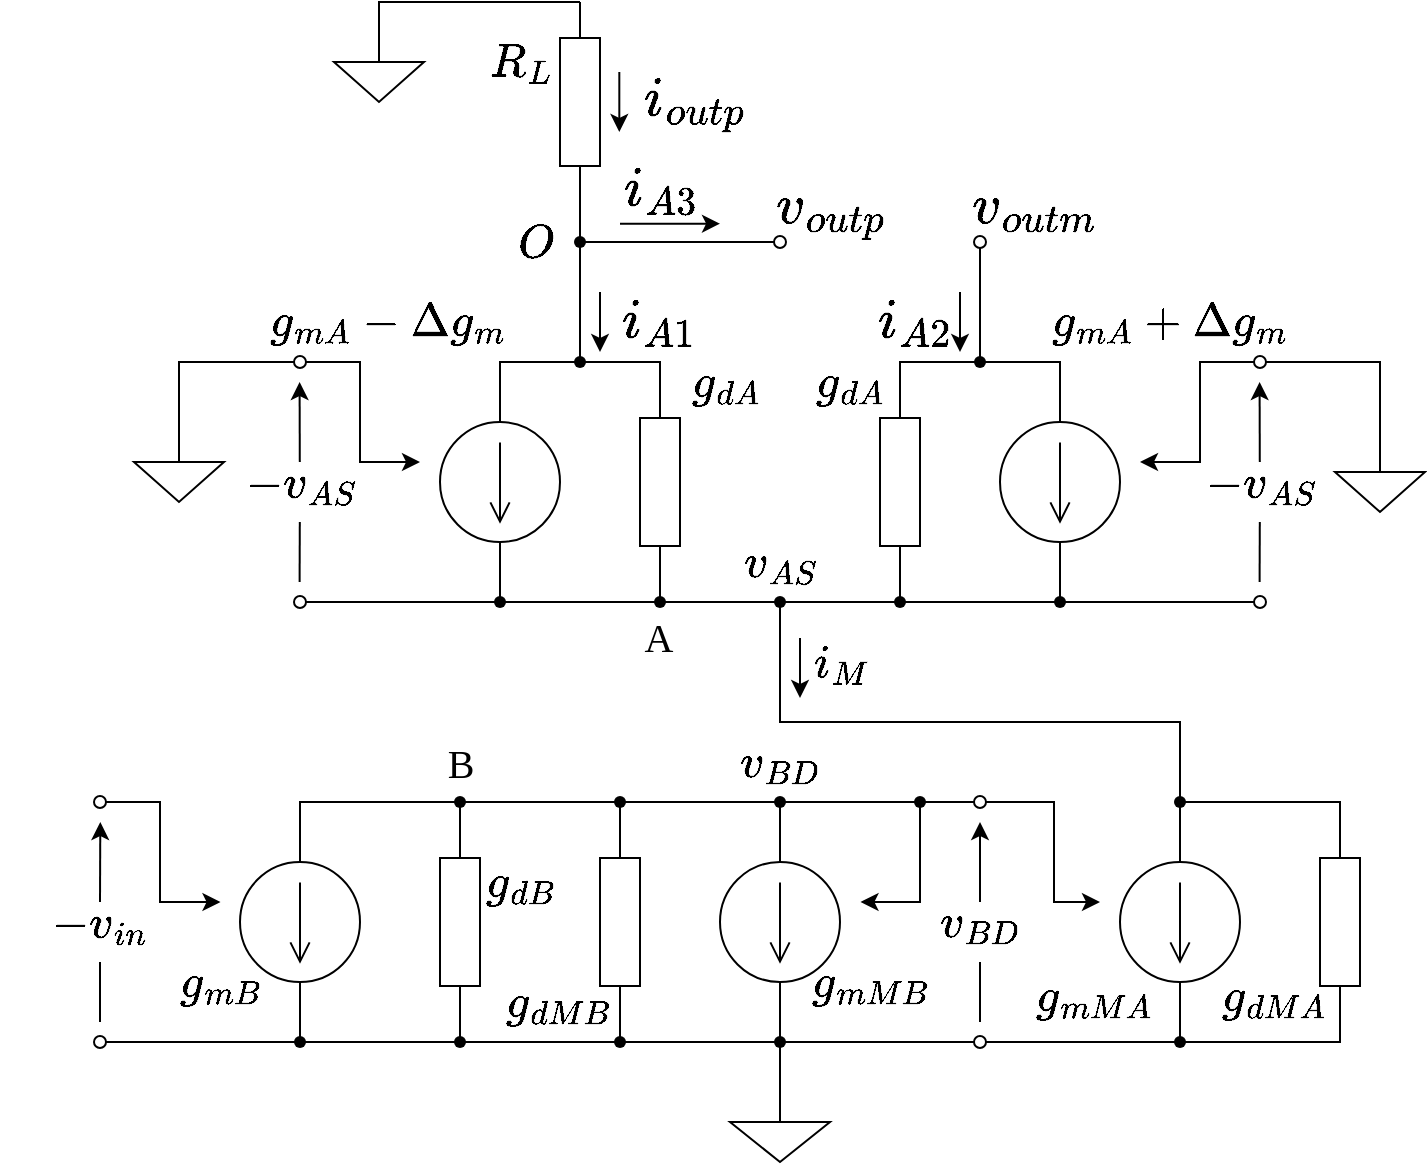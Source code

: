 <mxfile version="20.7.4" type="device"><diagram name="ページ1" id="mVm98HoABzWzxBuXfpn-"><mxGraphModel dx="1434" dy="836" grid="1" gridSize="10" guides="1" tooltips="1" connect="1" arrows="1" fold="1" page="1" pageScale="1" pageWidth="827" pageHeight="1169" math="1" shadow="0"><root><mxCell id="0"/><mxCell id="1" parent="0"/><mxCell id="kaROFXRczzpKNxS-4uvl-8" value="&lt;font style=&quot;font-size: 24px;&quot;&gt;`i_{A3}`&lt;/font&gt;" style="text;html=1;align=center;verticalAlign=middle;resizable=0;points=[];autosize=1;strokeColor=none;fillColor=none;fontSize=11;fontFamily=Helvetica;fontColor=default;" parent="1" vertex="1"><mxGeometry x="330" y="134" width="100" height="40" as="geometry"/></mxCell><mxCell id="kaROFXRczzpKNxS-4uvl-10" value="&lt;font style=&quot;font-size: 24px;&quot;&gt;`i_{A1}`&lt;/font&gt;" style="text;html=1;align=center;verticalAlign=middle;resizable=0;points=[];autosize=1;strokeColor=none;fillColor=none;fontSize=11;fontFamily=Helvetica;fontColor=default;" parent="1" vertex="1"><mxGeometry x="329.25" y="200" width="100" height="40" as="geometry"/></mxCell><mxCell id="XizeHZIjxKbHrV3lIYe8-319" value="&lt;font style=&quot;font-size: 20px;&quot;&gt;`g_{mA}-\Delta g_{m}`&lt;/font&gt;" style="text;html=1;align=center;verticalAlign=middle;resizable=0;points=[];autosize=1;strokeColor=none;fillColor=none;fontSize=11;fontFamily=Helvetica;fontColor=default;" parent="1" vertex="1"><mxGeometry x="134" y="200" width="220" height="40" as="geometry"/></mxCell><mxCell id="XizeHZIjxKbHrV3lIYe8-320" value="&lt;font style=&quot;font-size: 20px;&quot;&gt;`g_{mA}+\Delta g_{m}`&lt;/font&gt;" style="text;html=1;align=center;verticalAlign=middle;resizable=0;points=[];autosize=1;strokeColor=none;fillColor=none;fontSize=11;fontFamily=Helvetica;fontColor=default;" parent="1" vertex="1"><mxGeometry x="525" y="200" width="220" height="40" as="geometry"/></mxCell><mxCell id="XizeHZIjxKbHrV3lIYe8-318" value="&lt;font style=&quot;font-size: 20px;&quot;&gt;`g_{mMA}`&lt;/font&gt;" style="text;html=1;align=center;verticalAlign=middle;resizable=0;points=[];autosize=1;strokeColor=none;fillColor=none;fontSize=11;fontFamily=Helvetica;fontColor=default;" parent="1" vertex="1"><mxGeometry x="537" y="537" width="120" height="40" as="geometry"/></mxCell><mxCell id="XizeHZIjxKbHrV3lIYe8-327" value="&lt;font style=&quot;font-size: 20px;&quot;&gt;`g_{dMA}`&lt;/font&gt;" style="text;html=1;align=center;verticalAlign=middle;resizable=0;points=[];autosize=1;strokeColor=none;fillColor=none;fontSize=11;fontFamily=Helvetica;fontColor=default;" parent="1" vertex="1"><mxGeometry x="632" y="537" width="110" height="40" as="geometry"/></mxCell><mxCell id="quzvtJiM_-0cRoO7UyFq-2" value="&lt;font style=&quot;font-size: 24px;&quot;&gt;`i_{outp}`&lt;/font&gt;" style="text;html=1;align=center;verticalAlign=middle;resizable=0;points=[];autosize=1;strokeColor=none;fillColor=none;fontSize=11;fontFamily=Helvetica;fontColor=default;" parent="1" vertex="1"><mxGeometry x="337" y="90" width="120" height="40" as="geometry"/></mxCell><mxCell id="kaROFXRczzpKNxS-4uvl-13" value="&lt;font style=&quot;font-size: 24px;&quot;&gt;`i_{A2}`&lt;/font&gt;" style="text;html=1;align=center;verticalAlign=middle;resizable=0;points=[];autosize=1;strokeColor=none;fillColor=none;fontSize=11;fontFamily=Helvetica;fontColor=default;" parent="1" vertex="1"><mxGeometry x="457" y="200" width="100" height="40" as="geometry"/></mxCell><mxCell id="N_ty_4otrIX9RwbGIMeR-32" style="edgeStyle=orthogonalEdgeStyle;shape=connector;rounded=0;orthogonalLoop=1;jettySize=auto;html=1;exitX=1;exitY=0.5;exitDx=0;exitDy=0;exitPerimeter=0;entryX=0.447;entryY=0.022;entryDx=0;entryDy=0;entryPerimeter=0;labelBackgroundColor=default;strokeColor=default;fontFamily=Helvetica;fontSize=11;fontColor=default;endArrow=none;endFill=0;" parent="1" source="XizeHZIjxKbHrV3lIYe8-179" target="N_ty_4otrIX9RwbGIMeR-31" edge="1"><mxGeometry relative="1" as="geometry"/></mxCell><mxCell id="N_ty_4otrIX9RwbGIMeR-36" style="edgeStyle=orthogonalEdgeStyle;shape=connector;rounded=0;orthogonalLoop=1;jettySize=auto;html=1;exitX=0;exitY=0.5;exitDx=0;exitDy=0;exitPerimeter=0;entryX=0.475;entryY=1.022;entryDx=0;entryDy=0;entryPerimeter=0;labelBackgroundColor=default;strokeColor=default;fontFamily=Helvetica;fontSize=11;fontColor=default;endArrow=none;endFill=0;" parent="1" source="XizeHZIjxKbHrV3lIYe8-179" target="N_ty_4otrIX9RwbGIMeR-30" edge="1"><mxGeometry relative="1" as="geometry"/></mxCell><mxCell id="XizeHZIjxKbHrV3lIYe8-179" value="" style="pointerEvents=1;verticalLabelPosition=bottom;shadow=0;dashed=0;align=center;html=1;verticalAlign=top;shape=mxgraph.electrical.signal_sources.source;aspect=fixed;points=[[0.5,0,0],[1,0.5,0],[0.5,1,0],[0,0.5,0]];elSignalType=dc1;fontFamily=Helvetica;fontSize=11;fontColor=default;direction=south;flipH=1;" parent="1" vertex="1"><mxGeometry x="610" y="490" width="60" height="60" as="geometry"/></mxCell><mxCell id="N_ty_4otrIX9RwbGIMeR-33" style="edgeStyle=orthogonalEdgeStyle;shape=connector;rounded=0;orthogonalLoop=1;jettySize=auto;html=1;exitX=1;exitY=0.5;exitDx=0;exitDy=0;exitPerimeter=0;entryX=1.086;entryY=0.467;entryDx=0;entryDy=0;entryPerimeter=0;labelBackgroundColor=default;strokeColor=default;fontFamily=Helvetica;fontSize=11;fontColor=default;endArrow=none;endFill=0;" parent="1" source="XizeHZIjxKbHrV3lIYe8-184" target="N_ty_4otrIX9RwbGIMeR-31" edge="1"><mxGeometry relative="1" as="geometry"><Array as="points"><mxPoint x="720" y="580"/></Array></mxGeometry></mxCell><mxCell id="N_ty_4otrIX9RwbGIMeR-35" style="edgeStyle=orthogonalEdgeStyle;shape=connector;rounded=0;orthogonalLoop=1;jettySize=auto;html=1;exitX=0;exitY=0.5;exitDx=0;exitDy=0;exitPerimeter=0;entryX=1.017;entryY=0.647;entryDx=0;entryDy=0;entryPerimeter=0;labelBackgroundColor=default;strokeColor=default;fontFamily=Helvetica;fontSize=11;fontColor=default;endArrow=none;endFill=0;" parent="1" source="XizeHZIjxKbHrV3lIYe8-184" target="N_ty_4otrIX9RwbGIMeR-30" edge="1"><mxGeometry relative="1" as="geometry"><Array as="points"><mxPoint x="720" y="460"/></Array></mxGeometry></mxCell><mxCell id="XizeHZIjxKbHrV3lIYe8-184" value="" style="pointerEvents=1;verticalLabelPosition=bottom;shadow=0;dashed=0;align=center;html=1;verticalAlign=top;shape=mxgraph.electrical.resistors.resistor_1;fontFamily=Helvetica;fontSize=11;fontColor=default;direction=south;flipH=1;" parent="1" vertex="1"><mxGeometry x="710" y="470" width="20" height="100" as="geometry"/></mxCell><mxCell id="XizeHZIjxKbHrV3lIYe8-240" style="edgeStyle=orthogonalEdgeStyle;shape=connector;rounded=0;orthogonalLoop=1;jettySize=auto;html=1;exitX=0;exitY=0.5;exitDx=0;exitDy=0;exitPerimeter=0;labelBackgroundColor=default;strokeColor=default;fontFamily=Helvetica;fontSize=11;fontColor=default;endArrow=none;endFill=0;" parent="1" source="XizeHZIjxKbHrV3lIYe8-160" target="XizeHZIjxKbHrV3lIYe8-238" edge="1"><mxGeometry relative="1" as="geometry"/></mxCell><mxCell id="XizeHZIjxKbHrV3lIYe8-160" value="" style="pointerEvents=1;verticalLabelPosition=bottom;shadow=0;dashed=0;align=center;html=1;verticalAlign=top;shape=mxgraph.electrical.signal_sources.source;aspect=fixed;points=[[0.5,0,0],[1,0.5,0],[0.5,1,0],[0,0.5,0]];elSignalType=dc1;fontFamily=Helvetica;fontSize=11;fontColor=default;direction=south;" parent="1" vertex="1"><mxGeometry x="410" y="490" width="60" height="60" as="geometry"/></mxCell><mxCell id="XizeHZIjxKbHrV3lIYe8-161" style="edgeStyle=orthogonalEdgeStyle;shape=connector;rounded=0;orthogonalLoop=1;jettySize=auto;html=1;exitX=0;exitY=0.5;exitDx=0;exitDy=0;labelBackgroundColor=default;strokeColor=default;fontFamily=Helvetica;fontSize=11;fontColor=default;endArrow=classic;endFill=1;" parent="1" source="XizeHZIjxKbHrV3lIYe8-298" edge="1"><mxGeometry relative="1" as="geometry"><mxPoint x="480.25" y="510" as="targetPoint"/><Array as="points"><mxPoint x="510" y="460"/><mxPoint x="510" y="510"/></Array><mxPoint x="537.25" y="460" as="sourcePoint"/></mxGeometry></mxCell><mxCell id="XizeHZIjxKbHrV3lIYe8-165" value="" style="pointerEvents=1;verticalLabelPosition=bottom;shadow=0;dashed=0;align=center;html=1;verticalAlign=top;shape=mxgraph.electrical.resistors.resistor_1;fontFamily=Helvetica;fontSize=11;fontColor=default;direction=south;" parent="1" vertex="1"><mxGeometry x="350" y="470" width="20" height="100" as="geometry"/></mxCell><mxCell id="XizeHZIjxKbHrV3lIYe8-300" style="edgeStyle=orthogonalEdgeStyle;shape=connector;rounded=0;orthogonalLoop=1;jettySize=auto;html=1;entryX=0;entryY=0.5;entryDx=0;entryDy=0;labelBackgroundColor=default;strokeColor=default;fontFamily=Helvetica;fontSize=11;fontColor=default;endArrow=none;endFill=0;" parent="1" source="XizeHZIjxKbHrV3lIYe8-166" target="XizeHZIjxKbHrV3lIYe8-299" edge="1"><mxGeometry relative="1" as="geometry"/></mxCell><mxCell id="XizeHZIjxKbHrV3lIYe8-166" value="" style="shape=waypoint;sketch=0;fillStyle=solid;size=6;pointerEvents=1;points=[];fillColor=none;resizable=0;rotatable=0;perimeter=centerPerimeter;snapToPoint=1;fontFamily=Helvetica;fontSize=11;fontColor=default;" parent="1" vertex="1"><mxGeometry x="430" y="570" width="20" height="20" as="geometry"/></mxCell><mxCell id="XizeHZIjxKbHrV3lIYe8-167" style="edgeStyle=orthogonalEdgeStyle;shape=connector;rounded=0;orthogonalLoop=1;jettySize=auto;html=1;exitX=1;exitY=0.5;exitDx=0;exitDy=0;exitPerimeter=0;labelBackgroundColor=default;strokeColor=default;fontFamily=Helvetica;fontSize=11;fontColor=default;endArrow=none;endFill=0;" parent="1" source="XizeHZIjxKbHrV3lIYe8-160" target="XizeHZIjxKbHrV3lIYe8-166" edge="1"><mxGeometry relative="1" as="geometry"/></mxCell><mxCell id="XizeHZIjxKbHrV3lIYe8-169" value="" style="shape=waypoint;sketch=0;fillStyle=solid;size=6;pointerEvents=1;points=[];fillColor=none;resizable=0;rotatable=0;perimeter=centerPerimeter;snapToPoint=1;fontFamily=Helvetica;fontSize=11;fontColor=default;" parent="1" vertex="1"><mxGeometry x="350" y="570" width="20" height="20" as="geometry"/></mxCell><mxCell id="XizeHZIjxKbHrV3lIYe8-171" style="edgeStyle=orthogonalEdgeStyle;shape=connector;rounded=0;orthogonalLoop=1;jettySize=auto;html=1;exitX=1;exitY=0.5;exitDx=0;exitDy=0;exitPerimeter=0;labelBackgroundColor=default;strokeColor=default;fontFamily=Helvetica;fontSize=11;fontColor=default;endArrow=none;endFill=0;" parent="1" source="XizeHZIjxKbHrV3lIYe8-165" target="XizeHZIjxKbHrV3lIYe8-169" edge="1"><mxGeometry relative="1" as="geometry"/></mxCell><mxCell id="XizeHZIjxKbHrV3lIYe8-172" style="edgeStyle=orthogonalEdgeStyle;shape=connector;rounded=0;orthogonalLoop=1;jettySize=auto;html=1;entryX=0.034;entryY=0.433;entryDx=0;entryDy=0;entryPerimeter=0;labelBackgroundColor=default;strokeColor=default;fontFamily=Helvetica;fontSize=11;fontColor=default;endArrow=none;endFill=0;" parent="1" source="XizeHZIjxKbHrV3lIYe8-166" target="XizeHZIjxKbHrV3lIYe8-169" edge="1"><mxGeometry relative="1" as="geometry"/></mxCell><mxCell id="XizeHZIjxKbHrV3lIYe8-241" style="edgeStyle=orthogonalEdgeStyle;shape=connector;rounded=0;orthogonalLoop=1;jettySize=auto;html=1;entryX=0;entryY=0.55;entryDx=0;entryDy=0;entryPerimeter=0;labelBackgroundColor=default;strokeColor=default;fontFamily=Helvetica;fontSize=11;fontColor=default;endArrow=none;endFill=0;" parent="1" source="XizeHZIjxKbHrV3lIYe8-173" target="XizeHZIjxKbHrV3lIYe8-238" edge="1"><mxGeometry relative="1" as="geometry"/></mxCell><mxCell id="XizeHZIjxKbHrV3lIYe8-173" value="" style="shape=waypoint;sketch=0;fillStyle=solid;size=6;pointerEvents=1;points=[];fillColor=none;resizable=0;rotatable=0;perimeter=centerPerimeter;snapToPoint=1;fontFamily=Helvetica;fontSize=11;fontColor=default;" parent="1" vertex="1"><mxGeometry x="350" y="450" width="20" height="20" as="geometry"/></mxCell><mxCell id="XizeHZIjxKbHrV3lIYe8-175" style="edgeStyle=orthogonalEdgeStyle;shape=connector;rounded=0;orthogonalLoop=1;jettySize=auto;html=1;exitX=0;exitY=0.5;exitDx=0;exitDy=0;exitPerimeter=0;entryX=0.518;entryY=0.615;entryDx=0;entryDy=0;entryPerimeter=0;labelBackgroundColor=default;strokeColor=default;fontFamily=Helvetica;fontSize=11;fontColor=default;endArrow=none;endFill=0;" parent="1" source="XizeHZIjxKbHrV3lIYe8-165" target="XizeHZIjxKbHrV3lIYe8-173" edge="1"><mxGeometry relative="1" as="geometry"/></mxCell><mxCell id="XizeHZIjxKbHrV3lIYe8-141" value="" style="pointerEvents=1;verticalLabelPosition=bottom;shadow=0;dashed=0;align=center;html=1;verticalAlign=top;shape=mxgraph.electrical.signal_sources.source;aspect=fixed;points=[[0.5,0,0],[1,0.5,0],[0.5,1,0],[0,0.5,0]];elSignalType=dc1;fontFamily=Helvetica;fontSize=11;fontColor=default;direction=south;" parent="1" vertex="1"><mxGeometry x="170" y="490" width="60" height="60" as="geometry"/></mxCell><mxCell id="XizeHZIjxKbHrV3lIYe8-142" style="edgeStyle=orthogonalEdgeStyle;shape=connector;rounded=0;orthogonalLoop=1;jettySize=auto;html=1;exitX=1;exitY=0.5;exitDx=0;exitDy=0;labelBackgroundColor=default;strokeColor=default;fontFamily=Helvetica;fontSize=11;fontColor=default;endArrow=classic;endFill=1;" parent="1" source="XizeHZIjxKbHrV3lIYe8-143" edge="1"><mxGeometry relative="1" as="geometry"><mxPoint x="160.25" y="510" as="targetPoint"/><Array as="points"><mxPoint x="130" y="460"/><mxPoint x="130" y="510"/></Array></mxGeometry></mxCell><mxCell id="XizeHZIjxKbHrV3lIYe8-143" value="" style="verticalLabelPosition=bottom;shadow=0;dashed=0;align=center;html=1;verticalAlign=top;strokeWidth=1;shape=ellipse;perimeter=ellipsePerimeter;fontFamily=Helvetica;fontSize=11;fontColor=default;aspect=fixed;" parent="1" vertex="1"><mxGeometry x="97" y="457" width="6" height="6" as="geometry"/></mxCell><mxCell id="XizeHZIjxKbHrV3lIYe8-144" value="" style="verticalLabelPosition=bottom;shadow=0;dashed=0;align=center;html=1;verticalAlign=top;strokeWidth=1;shape=ellipse;perimeter=ellipsePerimeter;fontFamily=Helvetica;fontSize=11;fontColor=default;aspect=fixed;" parent="1" vertex="1"><mxGeometry x="97" y="577" width="6" height="6" as="geometry"/></mxCell><mxCell id="XizeHZIjxKbHrV3lIYe8-146" value="" style="pointerEvents=1;verticalLabelPosition=bottom;shadow=0;dashed=0;align=center;html=1;verticalAlign=top;shape=mxgraph.electrical.resistors.resistor_1;fontFamily=Helvetica;fontSize=11;fontColor=default;direction=south;" parent="1" vertex="1"><mxGeometry x="270" y="470" width="20" height="100" as="geometry"/></mxCell><mxCell id="XizeHZIjxKbHrV3lIYe8-147" value="" style="shape=waypoint;sketch=0;fillStyle=solid;size=6;pointerEvents=1;points=[];fillColor=none;resizable=0;rotatable=0;perimeter=centerPerimeter;snapToPoint=1;fontFamily=Helvetica;fontSize=11;fontColor=default;" parent="1" vertex="1"><mxGeometry x="190" y="570" width="20" height="20" as="geometry"/></mxCell><mxCell id="XizeHZIjxKbHrV3lIYe8-148" style="edgeStyle=orthogonalEdgeStyle;shape=connector;rounded=0;orthogonalLoop=1;jettySize=auto;html=1;exitX=1;exitY=0.5;exitDx=0;exitDy=0;exitPerimeter=0;labelBackgroundColor=default;strokeColor=default;fontFamily=Helvetica;fontSize=11;fontColor=default;endArrow=none;endFill=0;" parent="1" source="XizeHZIjxKbHrV3lIYe8-141" target="XizeHZIjxKbHrV3lIYe8-147" edge="1"><mxGeometry relative="1" as="geometry"/></mxCell><mxCell id="XizeHZIjxKbHrV3lIYe8-149" style="edgeStyle=orthogonalEdgeStyle;shape=connector;rounded=0;orthogonalLoop=1;jettySize=auto;html=1;exitX=1;exitY=0.5;exitDx=0;exitDy=0;entryX=0;entryY=0.5;entryDx=0;entryDy=0;entryPerimeter=0;labelBackgroundColor=default;strokeColor=default;fontFamily=Helvetica;fontSize=11;fontColor=default;endArrow=none;endFill=0;" parent="1" source="XizeHZIjxKbHrV3lIYe8-144" target="XizeHZIjxKbHrV3lIYe8-147" edge="1"><mxGeometry relative="1" as="geometry"/></mxCell><mxCell id="XizeHZIjxKbHrV3lIYe8-245" style="edgeStyle=orthogonalEdgeStyle;shape=connector;rounded=0;orthogonalLoop=1;jettySize=auto;html=1;labelBackgroundColor=default;strokeColor=default;fontFamily=Helvetica;fontSize=11;fontColor=default;endArrow=none;endFill=0;" parent="1" source="XizeHZIjxKbHrV3lIYe8-150" target="XizeHZIjxKbHrV3lIYe8-169" edge="1"><mxGeometry relative="1" as="geometry"/></mxCell><mxCell id="XizeHZIjxKbHrV3lIYe8-150" value="" style="shape=waypoint;sketch=0;fillStyle=solid;size=6;pointerEvents=1;points=[];fillColor=none;resizable=0;rotatable=0;perimeter=centerPerimeter;snapToPoint=1;fontFamily=Helvetica;fontSize=11;fontColor=default;" parent="1" vertex="1"><mxGeometry x="270" y="570" width="20" height="20" as="geometry"/></mxCell><mxCell id="XizeHZIjxKbHrV3lIYe8-152" style="edgeStyle=orthogonalEdgeStyle;shape=connector;rounded=0;orthogonalLoop=1;jettySize=auto;html=1;exitX=1;exitY=0.5;exitDx=0;exitDy=0;exitPerimeter=0;labelBackgroundColor=default;strokeColor=default;fontFamily=Helvetica;fontSize=11;fontColor=default;endArrow=none;endFill=0;" parent="1" source="XizeHZIjxKbHrV3lIYe8-146" target="XizeHZIjxKbHrV3lIYe8-150" edge="1"><mxGeometry relative="1" as="geometry"/></mxCell><mxCell id="XizeHZIjxKbHrV3lIYe8-153" style="edgeStyle=orthogonalEdgeStyle;shape=connector;rounded=0;orthogonalLoop=1;jettySize=auto;html=1;entryX=0.034;entryY=0.433;entryDx=0;entryDy=0;entryPerimeter=0;labelBackgroundColor=default;strokeColor=default;fontFamily=Helvetica;fontSize=11;fontColor=default;endArrow=none;endFill=0;" parent="1" source="XizeHZIjxKbHrV3lIYe8-147" target="XizeHZIjxKbHrV3lIYe8-150" edge="1"><mxGeometry relative="1" as="geometry"/></mxCell><mxCell id="XizeHZIjxKbHrV3lIYe8-244" style="edgeStyle=orthogonalEdgeStyle;shape=connector;rounded=0;orthogonalLoop=1;jettySize=auto;html=1;labelBackgroundColor=default;strokeColor=default;fontFamily=Helvetica;fontSize=11;fontColor=default;endArrow=none;endFill=0;" parent="1" source="XizeHZIjxKbHrV3lIYe8-154" target="XizeHZIjxKbHrV3lIYe8-173" edge="1"><mxGeometry relative="1" as="geometry"/></mxCell><mxCell id="XizeHZIjxKbHrV3lIYe8-154" value="" style="shape=waypoint;sketch=0;fillStyle=solid;size=6;pointerEvents=1;points=[];fillColor=none;resizable=0;rotatable=0;perimeter=centerPerimeter;snapToPoint=1;fontFamily=Helvetica;fontSize=11;fontColor=default;" parent="1" vertex="1"><mxGeometry x="270" y="450" width="20" height="20" as="geometry"/></mxCell><mxCell id="XizeHZIjxKbHrV3lIYe8-155" style="edgeStyle=orthogonalEdgeStyle;shape=connector;rounded=0;orthogonalLoop=1;jettySize=auto;html=1;exitX=0;exitY=0.5;exitDx=0;exitDy=0;exitPerimeter=0;labelBackgroundColor=default;strokeColor=default;fontFamily=Helvetica;fontSize=11;fontColor=default;endArrow=none;endFill=0;" parent="1" source="XizeHZIjxKbHrV3lIYe8-141" target="XizeHZIjxKbHrV3lIYe8-154" edge="1"><mxGeometry relative="1" as="geometry"><Array as="points"><mxPoint x="200" y="460"/></Array></mxGeometry></mxCell><mxCell id="XizeHZIjxKbHrV3lIYe8-156" style="edgeStyle=orthogonalEdgeStyle;shape=connector;rounded=0;orthogonalLoop=1;jettySize=auto;html=1;exitX=0;exitY=0.5;exitDx=0;exitDy=0;exitPerimeter=0;entryX=0.518;entryY=0.615;entryDx=0;entryDy=0;entryPerimeter=0;labelBackgroundColor=default;strokeColor=default;fontFamily=Helvetica;fontSize=11;fontColor=default;endArrow=none;endFill=0;" parent="1" source="XizeHZIjxKbHrV3lIYe8-146" target="XizeHZIjxKbHrV3lIYe8-154" edge="1"><mxGeometry relative="1" as="geometry"/></mxCell><mxCell id="XizeHZIjxKbHrV3lIYe8-242" style="edgeStyle=orthogonalEdgeStyle;shape=connector;rounded=0;orthogonalLoop=1;jettySize=auto;html=1;labelBackgroundColor=default;strokeColor=default;fontFamily=Helvetica;fontSize=11;fontColor=default;endArrow=none;endFill=0;" parent="1" source="XizeHZIjxKbHrV3lIYe8-238" target="XizeHZIjxKbHrV3lIYe8-239" edge="1"><mxGeometry relative="1" as="geometry"/></mxCell><mxCell id="XizeHZIjxKbHrV3lIYe8-238" value="" style="shape=waypoint;sketch=0;fillStyle=solid;size=6;pointerEvents=1;points=[];fillColor=none;resizable=0;rotatable=0;perimeter=centerPerimeter;snapToPoint=1;fontFamily=Helvetica;fontSize=11;fontColor=default;" parent="1" vertex="1"><mxGeometry x="430" y="450" width="20" height="20" as="geometry"/></mxCell><mxCell id="XizeHZIjxKbHrV3lIYe8-239" value="" style="shape=waypoint;sketch=0;fillStyle=solid;size=6;pointerEvents=1;points=[];fillColor=none;resizable=0;rotatable=0;perimeter=centerPerimeter;snapToPoint=1;fontFamily=Helvetica;fontSize=11;fontColor=default;" parent="1" vertex="1"><mxGeometry x="500" y="450" width="20" height="20" as="geometry"/></mxCell><mxCell id="N_ty_4otrIX9RwbGIMeR-25" style="edgeStyle=orthogonalEdgeStyle;shape=connector;rounded=0;orthogonalLoop=1;jettySize=auto;html=1;exitX=0;exitY=0.5;exitDx=0;exitDy=0;exitPerimeter=0;entryX=0.017;entryY=0.65;entryDx=0;entryDy=0;entryPerimeter=0;labelBackgroundColor=default;strokeColor=default;fontFamily=Helvetica;fontSize=11;fontColor=default;endArrow=none;endFill=0;" parent="1" source="XizeHZIjxKbHrV3lIYe8-251" target="XizeHZIjxKbHrV3lIYe8-264" edge="1"><mxGeometry relative="1" as="geometry"><Array as="points"><mxPoint x="300" y="240"/></Array></mxGeometry></mxCell><mxCell id="N_ty_4otrIX9RwbGIMeR-26" style="edgeStyle=orthogonalEdgeStyle;shape=connector;rounded=0;orthogonalLoop=1;jettySize=auto;html=1;exitX=1;exitY=0.5;exitDx=0;exitDy=0;exitPerimeter=0;labelBackgroundColor=default;strokeColor=default;fontFamily=Helvetica;fontSize=11;fontColor=default;endArrow=none;endFill=0;" parent="1" source="XizeHZIjxKbHrV3lIYe8-251" target="XizeHZIjxKbHrV3lIYe8-291" edge="1"><mxGeometry relative="1" as="geometry"/></mxCell><mxCell id="XizeHZIjxKbHrV3lIYe8-251" value="" style="pointerEvents=1;verticalLabelPosition=bottom;shadow=0;dashed=0;align=center;html=1;verticalAlign=top;shape=mxgraph.electrical.signal_sources.source;aspect=fixed;points=[[0.5,0,0],[1,0.5,0],[0.5,1,0],[0,0.5,0]];elSignalType=dc1;fontFamily=Helvetica;fontSize=11;fontColor=default;direction=north;flipV=1;" parent="1" vertex="1"><mxGeometry x="270" y="270" width="60" height="60" as="geometry"/></mxCell><mxCell id="XizeHZIjxKbHrV3lIYe8-252" style="edgeStyle=orthogonalEdgeStyle;shape=connector;rounded=0;orthogonalLoop=1;jettySize=auto;html=1;exitX=1;exitY=0.5;exitDx=0;exitDy=0;labelBackgroundColor=default;strokeColor=default;fontFamily=Helvetica;fontSize=11;fontColor=default;endArrow=classic;endFill=1;" parent="1" source="XizeHZIjxKbHrV3lIYe8-253" edge="1"><mxGeometry relative="1" as="geometry"><mxPoint x="260" y="290" as="targetPoint"/><Array as="points"><mxPoint x="230" y="240"/><mxPoint x="230" y="290"/></Array></mxGeometry></mxCell><mxCell id="XizeHZIjxKbHrV3lIYe8-253" value="" style="verticalLabelPosition=bottom;shadow=0;dashed=0;align=center;html=1;verticalAlign=top;strokeWidth=1;shape=ellipse;perimeter=ellipsePerimeter;fontFamily=Helvetica;fontSize=11;fontColor=default;aspect=fixed;" parent="1" vertex="1"><mxGeometry x="197" y="237" width="6" height="6" as="geometry"/></mxCell><mxCell id="XizeHZIjxKbHrV3lIYe8-256" value="" style="pointerEvents=1;verticalLabelPosition=bottom;shadow=0;dashed=0;align=center;html=1;verticalAlign=top;shape=mxgraph.electrical.resistors.resistor_1;fontFamily=Helvetica;fontSize=11;fontColor=default;direction=south;" parent="1" vertex="1"><mxGeometry x="370" y="250" width="20" height="100" as="geometry"/></mxCell><mxCell id="XizeHZIjxKbHrV3lIYe8-289" style="edgeStyle=orthogonalEdgeStyle;shape=connector;rounded=0;orthogonalLoop=1;jettySize=auto;html=1;entryX=0.078;entryY=0.569;entryDx=0;entryDy=0;entryPerimeter=0;labelBackgroundColor=default;strokeColor=default;fontFamily=Helvetica;fontSize=11;fontColor=default;endArrow=none;endFill=0;" parent="1" source="XizeHZIjxKbHrV3lIYe8-260" target="XizeHZIjxKbHrV3lIYe8-279" edge="1"><mxGeometry relative="1" as="geometry"/></mxCell><mxCell id="XizeHZIjxKbHrV3lIYe8-260" value="" style="shape=waypoint;sketch=0;fillStyle=solid;size=6;pointerEvents=1;points=[];fillColor=none;resizable=0;rotatable=0;perimeter=centerPerimeter;snapToPoint=1;fontFamily=Helvetica;fontSize=11;fontColor=default;" parent="1" vertex="1"><mxGeometry x="370" y="350" width="20" height="20" as="geometry"/></mxCell><mxCell id="XizeHZIjxKbHrV3lIYe8-262" style="edgeStyle=orthogonalEdgeStyle;shape=connector;rounded=0;orthogonalLoop=1;jettySize=auto;html=1;exitX=1;exitY=0.5;exitDx=0;exitDy=0;exitPerimeter=0;labelBackgroundColor=default;strokeColor=default;fontFamily=Helvetica;fontSize=11;fontColor=default;endArrow=none;endFill=0;" parent="1" source="XizeHZIjxKbHrV3lIYe8-256" target="XizeHZIjxKbHrV3lIYe8-260" edge="1"><mxGeometry relative="1" as="geometry"/></mxCell><mxCell id="XizeHZIjxKbHrV3lIYe8-264" value="" style="shape=waypoint;sketch=0;fillStyle=solid;size=6;pointerEvents=1;points=[];fillColor=none;resizable=0;rotatable=0;perimeter=centerPerimeter;snapToPoint=1;fontFamily=Helvetica;fontSize=11;fontColor=default;" parent="1" vertex="1"><mxGeometry x="330" y="230" width="20" height="20" as="geometry"/></mxCell><mxCell id="XizeHZIjxKbHrV3lIYe8-266" style="edgeStyle=orthogonalEdgeStyle;shape=connector;rounded=0;orthogonalLoop=1;jettySize=auto;html=1;exitX=0;exitY=0.5;exitDx=0;exitDy=0;exitPerimeter=0;entryX=0.518;entryY=0.615;entryDx=0;entryDy=0;entryPerimeter=0;labelBackgroundColor=default;strokeColor=default;fontFamily=Helvetica;fontSize=11;fontColor=default;endArrow=none;endFill=0;" parent="1" source="XizeHZIjxKbHrV3lIYe8-256" target="XizeHZIjxKbHrV3lIYe8-264" edge="1"><mxGeometry relative="1" as="geometry"><Array as="points"><mxPoint x="380" y="240"/></Array></mxGeometry></mxCell><mxCell id="N_ty_4otrIX9RwbGIMeR-27" style="edgeStyle=orthogonalEdgeStyle;shape=connector;rounded=0;orthogonalLoop=1;jettySize=auto;html=1;exitX=0;exitY=0.5;exitDx=0;exitDy=0;exitPerimeter=0;entryX=1;entryY=0.567;entryDx=0;entryDy=0;entryPerimeter=0;labelBackgroundColor=default;strokeColor=default;fontFamily=Helvetica;fontSize=11;fontColor=default;endArrow=none;endFill=0;" parent="1" source="XizeHZIjxKbHrV3lIYe8-270" target="XizeHZIjxKbHrV3lIYe8-283" edge="1"><mxGeometry relative="1" as="geometry"><Array as="points"><mxPoint x="580" y="240"/></Array></mxGeometry></mxCell><mxCell id="N_ty_4otrIX9RwbGIMeR-28" style="edgeStyle=orthogonalEdgeStyle;shape=connector;rounded=0;orthogonalLoop=1;jettySize=auto;html=1;exitX=1;exitY=0.5;exitDx=0;exitDy=0;exitPerimeter=0;entryX=0.483;entryY=-0.017;entryDx=0;entryDy=0;entryPerimeter=0;labelBackgroundColor=default;strokeColor=default;fontFamily=Helvetica;fontSize=11;fontColor=default;endArrow=none;endFill=0;" parent="1" source="XizeHZIjxKbHrV3lIYe8-270" target="XizeHZIjxKbHrV3lIYe8-276" edge="1"><mxGeometry relative="1" as="geometry"/></mxCell><mxCell id="XizeHZIjxKbHrV3lIYe8-270" value="" style="pointerEvents=1;verticalLabelPosition=bottom;shadow=0;dashed=0;align=center;html=1;verticalAlign=top;shape=mxgraph.electrical.signal_sources.source;aspect=fixed;points=[[0.5,0,0],[1,0.5,0],[0.5,1,0],[0,0.5,0]];elSignalType=dc1;fontFamily=Helvetica;fontSize=11;fontColor=default;direction=north;flipV=1;" parent="1" vertex="1"><mxGeometry x="550" y="270" width="60" height="60" as="geometry"/></mxCell><mxCell id="XizeHZIjxKbHrV3lIYe8-271" style="edgeStyle=orthogonalEdgeStyle;shape=connector;rounded=0;orthogonalLoop=1;jettySize=auto;html=1;exitX=0;exitY=0.5;exitDx=0;exitDy=0;labelBackgroundColor=default;strokeColor=default;fontFamily=Helvetica;fontSize=11;fontColor=default;endArrow=classic;endFill=1;" parent="1" source="XizeHZIjxKbHrV3lIYe8-272" edge="1"><mxGeometry relative="1" as="geometry"><mxPoint x="620" y="290" as="targetPoint"/><Array as="points"><mxPoint x="650" y="240"/><mxPoint x="650" y="290"/></Array></mxGeometry></mxCell><mxCell id="XizeHZIjxKbHrV3lIYe8-272" value="" style="verticalLabelPosition=bottom;shadow=0;dashed=0;align=center;html=1;verticalAlign=top;strokeWidth=1;shape=ellipse;perimeter=ellipsePerimeter;fontFamily=Helvetica;fontSize=11;fontColor=default;aspect=fixed;" parent="1" vertex="1"><mxGeometry x="677" y="237" width="6" height="6" as="geometry"/></mxCell><mxCell id="XizeHZIjxKbHrV3lIYe8-275" value="" style="pointerEvents=1;verticalLabelPosition=bottom;shadow=0;dashed=0;align=center;html=1;verticalAlign=top;shape=mxgraph.electrical.resistors.resistor_1;fontFamily=Helvetica;fontSize=11;fontColor=default;direction=south;" parent="1" vertex="1"><mxGeometry x="490" y="250" width="20" height="100" as="geometry"/></mxCell><mxCell id="XizeHZIjxKbHrV3lIYe8-276" value="" style="shape=waypoint;sketch=0;fillStyle=solid;size=6;pointerEvents=1;points=[];fillColor=none;resizable=0;rotatable=0;perimeter=centerPerimeter;snapToPoint=1;fontFamily=Helvetica;fontSize=11;fontColor=default;" parent="1" vertex="1"><mxGeometry x="570" y="350" width="20" height="20" as="geometry"/></mxCell><mxCell id="XizeHZIjxKbHrV3lIYe8-279" value="" style="shape=waypoint;sketch=0;fillStyle=solid;size=6;pointerEvents=1;points=[];fillColor=none;resizable=0;rotatable=0;perimeter=centerPerimeter;snapToPoint=1;fontFamily=Helvetica;fontSize=11;fontColor=default;" parent="1" vertex="1"><mxGeometry x="490" y="350" width="20" height="20" as="geometry"/></mxCell><mxCell id="XizeHZIjxKbHrV3lIYe8-281" style="edgeStyle=orthogonalEdgeStyle;shape=connector;rounded=0;orthogonalLoop=1;jettySize=auto;html=1;exitX=1;exitY=0.5;exitDx=0;exitDy=0;exitPerimeter=0;labelBackgroundColor=default;strokeColor=default;fontFamily=Helvetica;fontSize=11;fontColor=default;endArrow=none;endFill=0;" parent="1" source="XizeHZIjxKbHrV3lIYe8-275" target="XizeHZIjxKbHrV3lIYe8-279" edge="1"><mxGeometry relative="1" as="geometry"/></mxCell><mxCell id="XizeHZIjxKbHrV3lIYe8-282" style="edgeStyle=orthogonalEdgeStyle;shape=connector;rounded=0;orthogonalLoop=1;jettySize=auto;html=1;entryX=0.034;entryY=0.433;entryDx=0;entryDy=0;entryPerimeter=0;labelBackgroundColor=default;strokeColor=default;fontFamily=Helvetica;fontSize=11;fontColor=default;endArrow=none;endFill=0;" parent="1" source="XizeHZIjxKbHrV3lIYe8-276" target="XizeHZIjxKbHrV3lIYe8-279" edge="1"><mxGeometry relative="1" as="geometry"/></mxCell><mxCell id="XizeHZIjxKbHrV3lIYe8-283" value="" style="shape=waypoint;sketch=0;fillStyle=solid;size=6;pointerEvents=1;points=[];fillColor=none;resizable=0;rotatable=0;perimeter=centerPerimeter;snapToPoint=1;fontFamily=Helvetica;fontSize=11;fontColor=default;" parent="1" vertex="1"><mxGeometry x="530" y="230" width="20" height="20" as="geometry"/></mxCell><mxCell id="XizeHZIjxKbHrV3lIYe8-285" style="edgeStyle=orthogonalEdgeStyle;shape=connector;rounded=0;orthogonalLoop=1;jettySize=auto;html=1;exitX=0;exitY=0.5;exitDx=0;exitDy=0;exitPerimeter=0;entryX=0.518;entryY=0.615;entryDx=0;entryDy=0;entryPerimeter=0;labelBackgroundColor=default;strokeColor=default;fontFamily=Helvetica;fontSize=11;fontColor=default;endArrow=none;endFill=0;" parent="1" source="XizeHZIjxKbHrV3lIYe8-275" target="XizeHZIjxKbHrV3lIYe8-283" edge="1"><mxGeometry relative="1" as="geometry"><Array as="points"><mxPoint x="500" y="240"/></Array></mxGeometry></mxCell><mxCell id="XizeHZIjxKbHrV3lIYe8-292" style="edgeStyle=orthogonalEdgeStyle;shape=connector;rounded=0;orthogonalLoop=1;jettySize=auto;html=1;exitX=1;exitY=0.5;exitDx=0;exitDy=0;entryX=-0.041;entryY=0.563;entryDx=0;entryDy=0;entryPerimeter=0;labelBackgroundColor=default;strokeColor=default;fontFamily=Helvetica;fontSize=11;fontColor=default;endArrow=none;endFill=0;" parent="1" source="XizeHZIjxKbHrV3lIYe8-290" target="XizeHZIjxKbHrV3lIYe8-291" edge="1"><mxGeometry relative="1" as="geometry"/></mxCell><mxCell id="XizeHZIjxKbHrV3lIYe8-290" value="" style="verticalLabelPosition=bottom;shadow=0;dashed=0;align=center;html=1;verticalAlign=top;strokeWidth=1;shape=ellipse;perimeter=ellipsePerimeter;fontFamily=Helvetica;fontSize=11;fontColor=default;aspect=fixed;" parent="1" vertex="1"><mxGeometry x="197" y="357" width="6" height="6" as="geometry"/></mxCell><mxCell id="XizeHZIjxKbHrV3lIYe8-294" style="edgeStyle=orthogonalEdgeStyle;shape=connector;rounded=0;orthogonalLoop=1;jettySize=auto;html=1;entryX=-0.041;entryY=0.517;entryDx=0;entryDy=0;entryPerimeter=0;labelBackgroundColor=default;strokeColor=default;fontFamily=Helvetica;fontSize=11;fontColor=default;endArrow=none;endFill=0;" parent="1" source="XizeHZIjxKbHrV3lIYe8-291" target="XizeHZIjxKbHrV3lIYe8-260" edge="1"><mxGeometry relative="1" as="geometry"/></mxCell><mxCell id="XizeHZIjxKbHrV3lIYe8-291" value="" style="shape=waypoint;sketch=0;fillStyle=solid;size=6;pointerEvents=1;points=[];fillColor=none;resizable=0;rotatable=0;perimeter=centerPerimeter;snapToPoint=1;fontFamily=Helvetica;fontSize=11;fontColor=default;" parent="1" vertex="1"><mxGeometry x="290" y="350" width="20" height="20" as="geometry"/></mxCell><mxCell id="XizeHZIjxKbHrV3lIYe8-297" style="edgeStyle=orthogonalEdgeStyle;shape=connector;rounded=0;orthogonalLoop=1;jettySize=auto;html=1;exitX=0;exitY=0.5;exitDx=0;exitDy=0;entryX=0.965;entryY=0.56;entryDx=0;entryDy=0;entryPerimeter=0;labelBackgroundColor=default;strokeColor=default;fontFamily=Helvetica;fontSize=11;fontColor=default;endArrow=none;endFill=0;" parent="1" source="XizeHZIjxKbHrV3lIYe8-295" target="XizeHZIjxKbHrV3lIYe8-276" edge="1"><mxGeometry relative="1" as="geometry"/></mxCell><mxCell id="XizeHZIjxKbHrV3lIYe8-295" value="" style="verticalLabelPosition=bottom;shadow=0;dashed=0;align=center;html=1;verticalAlign=top;strokeWidth=1;shape=ellipse;perimeter=ellipsePerimeter;fontFamily=Helvetica;fontSize=11;fontColor=default;aspect=fixed;" parent="1" vertex="1"><mxGeometry x="677" y="357" width="6" height="6" as="geometry"/></mxCell><mxCell id="XizeHZIjxKbHrV3lIYe8-298" value="" style="verticalLabelPosition=bottom;shadow=0;dashed=0;align=center;html=1;verticalAlign=top;strokeWidth=1;shape=ellipse;perimeter=ellipsePerimeter;fontFamily=Helvetica;fontSize=11;fontColor=default;aspect=fixed;" parent="1" vertex="1"><mxGeometry x="537" y="457" width="6" height="6" as="geometry"/></mxCell><mxCell id="N_ty_4otrIX9RwbGIMeR-34" style="edgeStyle=orthogonalEdgeStyle;shape=connector;rounded=0;orthogonalLoop=1;jettySize=auto;html=1;exitX=1;exitY=0.5;exitDx=0;exitDy=0;entryX=-0.025;entryY=0.467;entryDx=0;entryDy=0;entryPerimeter=0;labelBackgroundColor=default;strokeColor=default;fontFamily=Helvetica;fontSize=11;fontColor=default;endArrow=none;endFill=0;" parent="1" source="XizeHZIjxKbHrV3lIYe8-299" target="N_ty_4otrIX9RwbGIMeR-31" edge="1"><mxGeometry relative="1" as="geometry"/></mxCell><mxCell id="XizeHZIjxKbHrV3lIYe8-299" value="" style="verticalLabelPosition=bottom;shadow=0;dashed=0;align=center;html=1;verticalAlign=top;strokeWidth=1;shape=ellipse;perimeter=ellipsePerimeter;fontFamily=Helvetica;fontSize=11;fontColor=default;aspect=fixed;" parent="1" vertex="1"><mxGeometry x="537" y="577" width="6" height="6" as="geometry"/></mxCell><mxCell id="wTYiEwWtKzwFJCVjyfVq-4" style="edgeStyle=orthogonalEdgeStyle;rounded=0;orthogonalLoop=1;jettySize=auto;html=1;exitX=1;exitY=0.5;exitDx=0;exitDy=0;exitPerimeter=0;entryX=-0.008;entryY=0.467;entryDx=0;entryDy=0;entryPerimeter=0;endArrow=none;endFill=0;" edge="1" parent="1" source="XizeHZIjxKbHrV3lIYe8-302" target="wTYiEwWtKzwFJCVjyfVq-3"><mxGeometry relative="1" as="geometry"/></mxCell><mxCell id="XizeHZIjxKbHrV3lIYe8-302" value="" style="pointerEvents=1;verticalLabelPosition=bottom;shadow=0;dashed=0;align=center;html=1;verticalAlign=top;shape=mxgraph.electrical.resistors.resistor_1;fontFamily=Helvetica;fontSize=11;fontColor=default;direction=south;" parent="1" vertex="1"><mxGeometry x="330" y="60" width="20" height="100" as="geometry"/></mxCell><mxCell id="XizeHZIjxKbHrV3lIYe8-306" style="edgeStyle=orthogonalEdgeStyle;shape=connector;rounded=0;orthogonalLoop=1;jettySize=auto;html=1;exitX=0.5;exitY=1;exitDx=0;exitDy=0;entryX=0.592;entryY=0.042;entryDx=0;entryDy=0;entryPerimeter=0;labelBackgroundColor=default;strokeColor=default;fontFamily=Helvetica;fontSize=11;fontColor=default;endArrow=none;endFill=0;" parent="1" source="XizeHZIjxKbHrV3lIYe8-304" target="XizeHZIjxKbHrV3lIYe8-283" edge="1"><mxGeometry relative="1" as="geometry"><mxPoint x="540" y="180" as="sourcePoint"/></mxGeometry></mxCell><mxCell id="XizeHZIjxKbHrV3lIYe8-304" value="" style="verticalLabelPosition=bottom;shadow=0;dashed=0;align=center;html=1;verticalAlign=top;strokeWidth=1;shape=ellipse;perimeter=ellipsePerimeter;fontFamily=Helvetica;fontSize=11;fontColor=default;aspect=fixed;" parent="1" vertex="1"><mxGeometry x="537" y="177" width="6" height="6" as="geometry"/></mxCell><mxCell id="wTYiEwWtKzwFJCVjyfVq-5" style="edgeStyle=orthogonalEdgeStyle;rounded=0;orthogonalLoop=1;jettySize=auto;html=1;exitX=0;exitY=0.5;exitDx=0;exitDy=0;endArrow=none;endFill=0;" edge="1" parent="1" source="XizeHZIjxKbHrV3lIYe8-305" target="wTYiEwWtKzwFJCVjyfVq-3"><mxGeometry relative="1" as="geometry"/></mxCell><mxCell id="XizeHZIjxKbHrV3lIYe8-305" value="" style="verticalLabelPosition=bottom;shadow=0;dashed=0;align=center;html=1;verticalAlign=top;strokeWidth=1;shape=ellipse;perimeter=ellipsePerimeter;fontFamily=Helvetica;fontSize=11;fontColor=default;aspect=fixed;" parent="1" vertex="1"><mxGeometry x="437" y="177" width="6" height="6" as="geometry"/></mxCell><mxCell id="XizeHZIjxKbHrV3lIYe8-310" style="edgeStyle=orthogonalEdgeStyle;shape=connector;rounded=0;orthogonalLoop=1;jettySize=auto;html=1;entryX=0.588;entryY=0.022;entryDx=0;entryDy=0;entryPerimeter=0;labelBackgroundColor=default;strokeColor=default;fontFamily=Helvetica;fontSize=11;fontColor=default;endArrow=none;endFill=0;exitX=0.093;exitY=0.974;exitDx=0;exitDy=0;exitPerimeter=0;" parent="1" target="XizeHZIjxKbHrV3lIYe8-264" edge="1" source="wTYiEwWtKzwFJCVjyfVq-3"><mxGeometry relative="1" as="geometry"><mxPoint x="340" y="200" as="sourcePoint"/></mxGeometry></mxCell><mxCell id="QYeg6niWAytF_pyq0sEc-6" style="edgeStyle=orthogonalEdgeStyle;shape=connector;rounded=0;orthogonalLoop=1;jettySize=auto;html=1;exitX=0.5;exitY=0;exitDx=0;exitDy=0;exitPerimeter=0;entryX=0;entryY=0.5;entryDx=0;entryDy=0;entryPerimeter=0;labelBackgroundColor=default;strokeColor=default;fontFamily=Helvetica;fontSize=11;fontColor=default;endArrow=none;endFill=0;" parent="1" source="XizeHZIjxKbHrV3lIYe8-314" target="XizeHZIjxKbHrV3lIYe8-302" edge="1"><mxGeometry relative="1" as="geometry"><Array as="points"><mxPoint x="240" y="60"/></Array></mxGeometry></mxCell><mxCell id="XizeHZIjxKbHrV3lIYe8-314" value="" style="pointerEvents=1;verticalLabelPosition=bottom;shadow=0;dashed=0;align=center;html=1;verticalAlign=top;shape=mxgraph.electrical.signal_sources.signal_ground;fontFamily=Helvetica;fontSize=11;fontColor=default;" parent="1" vertex="1"><mxGeometry x="217" y="80" width="45" height="30" as="geometry"/></mxCell><mxCell id="XizeHZIjxKbHrV3lIYe8-316" value="&lt;font style=&quot;font-size: 20px;&quot;&gt;`g_{mB}`&lt;/font&gt;" style="text;html=1;align=center;verticalAlign=middle;resizable=0;points=[];autosize=1;strokeColor=none;fillColor=none;fontSize=11;fontFamily=Helvetica;fontColor=default;" parent="1" vertex="1"><mxGeometry x="110" y="530" width="100" height="40" as="geometry"/></mxCell><mxCell id="XizeHZIjxKbHrV3lIYe8-317" value="&lt;font style=&quot;font-size: 20px;&quot;&gt;`g_{mMB}`&lt;/font&gt;" style="text;html=1;align=center;verticalAlign=middle;resizable=0;points=[];autosize=1;strokeColor=none;fillColor=none;fontSize=11;fontFamily=Helvetica;fontColor=default;" parent="1" vertex="1"><mxGeometry x="425" y="530" width="120" height="40" as="geometry"/></mxCell><mxCell id="kaROFXRczzpKNxS-4uvl-1" style="edgeStyle=orthogonalEdgeStyle;rounded=0;orthogonalLoop=1;jettySize=auto;html=1;exitX=0.5;exitY=0;exitDx=0;exitDy=0;exitPerimeter=0;entryX=0;entryY=0.5;entryDx=0;entryDy=0;endArrow=none;endFill=0;" parent="1" source="XizeHZIjxKbHrV3lIYe8-321" target="XizeHZIjxKbHrV3lIYe8-253" edge="1"><mxGeometry relative="1" as="geometry"><Array as="points"><mxPoint x="139" y="240"/></Array></mxGeometry></mxCell><mxCell id="XizeHZIjxKbHrV3lIYe8-321" value="" style="pointerEvents=1;verticalLabelPosition=bottom;shadow=0;dashed=0;align=center;html=1;verticalAlign=top;shape=mxgraph.electrical.signal_sources.signal_ground;fontFamily=Helvetica;fontSize=11;fontColor=default;" parent="1" vertex="1"><mxGeometry x="117" y="280" width="45" height="30" as="geometry"/></mxCell><mxCell id="kaROFXRczzpKNxS-4uvl-2" style="edgeStyle=orthogonalEdgeStyle;shape=connector;rounded=0;orthogonalLoop=1;jettySize=auto;html=1;exitX=0.5;exitY=0;exitDx=0;exitDy=0;exitPerimeter=0;entryX=1;entryY=0.5;entryDx=0;entryDy=0;labelBackgroundColor=default;strokeColor=default;fontFamily=Helvetica;fontSize=11;fontColor=default;endArrow=none;endFill=0;" parent="1" source="XizeHZIjxKbHrV3lIYe8-322" target="XizeHZIjxKbHrV3lIYe8-272" edge="1"><mxGeometry relative="1" as="geometry"><Array as="points"><mxPoint x="740" y="240"/></Array></mxGeometry></mxCell><mxCell id="XizeHZIjxKbHrV3lIYe8-322" value="" style="pointerEvents=1;verticalLabelPosition=bottom;shadow=0;dashed=0;align=center;html=1;verticalAlign=top;shape=mxgraph.electrical.signal_sources.signal_ground;fontFamily=Helvetica;fontSize=11;fontColor=default;" parent="1" vertex="1"><mxGeometry x="717.5" y="285" width="45" height="30" as="geometry"/></mxCell><mxCell id="XizeHZIjxKbHrV3lIYe8-325" value="&lt;font style=&quot;font-size: 20px;&quot;&gt;`g_{dB}`&lt;/font&gt;" style="text;html=1;align=center;verticalAlign=middle;resizable=0;points=[];autosize=1;strokeColor=none;fillColor=none;fontSize=11;fontFamily=Helvetica;fontColor=default;" parent="1" vertex="1"><mxGeometry x="260" y="480" width="100" height="40" as="geometry"/></mxCell><mxCell id="XizeHZIjxKbHrV3lIYe8-326" value="&lt;font style=&quot;font-size: 20px;&quot;&gt;`g_{dMB}`&lt;/font&gt;" style="text;html=1;align=center;verticalAlign=middle;resizable=0;points=[];autosize=1;strokeColor=none;fillColor=none;fontSize=11;fontFamily=Helvetica;fontColor=default;" parent="1" vertex="1"><mxGeometry x="274" y="540" width="110" height="40" as="geometry"/></mxCell><mxCell id="XizeHZIjxKbHrV3lIYe8-328" value="&lt;font style=&quot;font-size: 20px;&quot;&gt;`g_{dA}`&lt;/font&gt;" style="text;html=1;align=center;verticalAlign=middle;resizable=0;points=[];autosize=1;strokeColor=none;fillColor=none;fontSize=11;fontFamily=Helvetica;fontColor=default;" parent="1" vertex="1"><mxGeometry x="363" y="230" width="100" height="40" as="geometry"/></mxCell><mxCell id="XizeHZIjxKbHrV3lIYe8-329" value="&lt;font style=&quot;font-size: 20px;&quot;&gt;`g_{dA}`&lt;/font&gt;" style="text;html=1;align=center;verticalAlign=middle;resizable=0;points=[];autosize=1;strokeColor=none;fillColor=none;fontSize=11;fontFamily=Helvetica;fontColor=default;" parent="1" vertex="1"><mxGeometry x="425" y="230" width="100" height="40" as="geometry"/></mxCell><mxCell id="XizeHZIjxKbHrV3lIYe8-330" value="&lt;font style=&quot;font-size: 20px;&quot;&gt;`v_{BD}`&lt;/font&gt;" style="text;html=1;align=center;verticalAlign=middle;resizable=0;points=[];autosize=1;strokeColor=none;fillColor=none;fontSize=11;fontFamily=Helvetica;fontColor=default;" parent="1" vertex="1"><mxGeometry x="390" y="420" width="100" height="40" as="geometry"/></mxCell><mxCell id="XizeHZIjxKbHrV3lIYe8-331" value="&lt;font style=&quot;font-size: 20px;&quot;&gt;`v_{AS}`&lt;/font&gt;" style="text;html=1;align=center;verticalAlign=middle;resizable=0;points=[];autosize=1;strokeColor=none;fillColor=none;fontSize=11;fontFamily=Helvetica;fontColor=default;" parent="1" vertex="1"><mxGeometry x="390" y="320" width="100" height="40" as="geometry"/></mxCell><mxCell id="XizeHZIjxKbHrV3lIYe8-332" value="&lt;font style=&quot;font-size: 20px;&quot;&gt;`R_{L}`&lt;/font&gt;" style="text;html=1;align=center;verticalAlign=middle;resizable=0;points=[];autosize=1;strokeColor=none;fillColor=none;fontSize=11;fontFamily=Helvetica;fontColor=default;" parent="1" vertex="1"><mxGeometry x="265" y="70" width="90" height="40" as="geometry"/></mxCell><mxCell id="kaROFXRczzpKNxS-4uvl-5" style="edgeStyle=orthogonalEdgeStyle;shape=connector;rounded=0;orthogonalLoop=1;jettySize=auto;html=1;exitX=0.5;exitY=0;exitDx=0;exitDy=0;exitPerimeter=0;entryX=0.602;entryY=0.991;entryDx=0;entryDy=0;entryPerimeter=0;labelBackgroundColor=default;strokeColor=default;fontFamily=Helvetica;fontSize=11;fontColor=default;endArrow=none;endFill=0;" parent="1" source="kaROFXRczzpKNxS-4uvl-3" target="XizeHZIjxKbHrV3lIYe8-166" edge="1"><mxGeometry relative="1" as="geometry"/></mxCell><mxCell id="kaROFXRczzpKNxS-4uvl-3" value="" style="pointerEvents=1;verticalLabelPosition=bottom;shadow=0;dashed=0;align=center;html=1;verticalAlign=top;shape=mxgraph.electrical.signal_sources.signal_ground;fontFamily=Helvetica;fontSize=11;fontColor=default;" parent="1" vertex="1"><mxGeometry x="415" y="610" width="50" height="30" as="geometry"/></mxCell><mxCell id="kaROFXRczzpKNxS-4uvl-6" value="&lt;font style=&quot;font-size: 24px;&quot;&gt;`v_{outp}`&lt;/font&gt;" style="text;html=1;align=center;verticalAlign=middle;resizable=0;points=[];autosize=1;strokeColor=none;fillColor=none;fontSize=11;fontFamily=Helvetica;fontColor=default;" parent="1" vertex="1"><mxGeometry x="400" y="143" width="130" height="40" as="geometry"/></mxCell><mxCell id="kaROFXRczzpKNxS-4uvl-7" value="" style="endArrow=classic;html=1;rounded=0;labelBackgroundColor=default;strokeColor=default;fontFamily=Helvetica;fontSize=11;fontColor=default;shape=connector;" parent="1" edge="1"><mxGeometry x="-1" y="-4" width="50" height="50" relative="1" as="geometry"><mxPoint x="360" y="170.83" as="sourcePoint"/><mxPoint x="410" y="170.83" as="targetPoint"/><mxPoint as="offset"/></mxGeometry></mxCell><mxCell id="kaROFXRczzpKNxS-4uvl-9" value="" style="endArrow=classic;html=1;rounded=0;labelBackgroundColor=default;strokeColor=default;fontFamily=Helvetica;fontSize=11;fontColor=default;shape=connector;" parent="1" edge="1"><mxGeometry x="-1" y="-4" width="50" height="50" relative="1" as="geometry"><mxPoint x="350" y="205" as="sourcePoint"/><mxPoint x="350" y="235" as="targetPoint"/><mxPoint as="offset"/></mxGeometry></mxCell><mxCell id="kaROFXRczzpKNxS-4uvl-12" value="" style="endArrow=classic;html=1;rounded=0;labelBackgroundColor=default;strokeColor=default;fontFamily=Helvetica;fontSize=11;fontColor=default;shape=connector;" parent="1" edge="1"><mxGeometry x="-1" y="-4" width="50" height="50" relative="1" as="geometry"><mxPoint x="530" y="205" as="sourcePoint"/><mxPoint x="530" y="235" as="targetPoint"/><mxPoint as="offset"/></mxGeometry></mxCell><mxCell id="kaROFXRczzpKNxS-4uvl-14" value="" style="endArrow=classic;html=1;rounded=0;labelBackgroundColor=default;strokeColor=default;fontFamily=Helvetica;fontSize=11;fontColor=default;shape=connector;" parent="1" edge="1"><mxGeometry x="-1" y="-4" width="50" height="50" relative="1" as="geometry"><mxPoint x="100" y="510" as="sourcePoint"/><mxPoint x="100.15" y="470" as="targetPoint"/><mxPoint as="offset"/></mxGeometry></mxCell><mxCell id="kaROFXRczzpKNxS-4uvl-15" value="" style="endArrow=none;html=1;rounded=0;labelBackgroundColor=default;strokeColor=default;fontFamily=Helvetica;fontSize=11;fontColor=default;shape=connector;" parent="1" edge="1"><mxGeometry width="50" height="50" relative="1" as="geometry"><mxPoint x="100" y="570" as="sourcePoint"/><mxPoint x="100" y="540" as="targetPoint"/></mxGeometry></mxCell><mxCell id="kaROFXRczzpKNxS-4uvl-16" value="&lt;font style=&quot;font-size: 20px;&quot;&gt;`-v_{i n}`&lt;/font&gt;" style="text;html=1;align=center;verticalAlign=middle;resizable=0;points=[];autosize=1;strokeColor=none;fillColor=none;fontSize=11;fontFamily=Helvetica;fontColor=default;" parent="1" vertex="1"><mxGeometry x="50" y="500" width="100" height="40" as="geometry"/></mxCell><mxCell id="kaROFXRczzpKNxS-4uvl-17" value="&lt;font style=&quot;font-size: 20px;&quot;&gt;`v_{BD}`&lt;/font&gt;" style="text;html=1;align=center;verticalAlign=middle;resizable=0;points=[];autosize=1;strokeColor=none;fillColor=none;fontSize=11;fontFamily=Helvetica;fontColor=default;" parent="1" vertex="1"><mxGeometry x="490" y="500" width="100" height="40" as="geometry"/></mxCell><mxCell id="kaROFXRczzpKNxS-4uvl-18" value="" style="endArrow=classic;html=1;rounded=0;labelBackgroundColor=default;strokeColor=default;fontFamily=Helvetica;fontSize=11;fontColor=default;shape=connector;" parent="1" edge="1"><mxGeometry x="-1" y="-4" width="50" height="50" relative="1" as="geometry"><mxPoint x="540" y="510" as="sourcePoint"/><mxPoint x="540" y="470" as="targetPoint"/><mxPoint as="offset"/></mxGeometry></mxCell><mxCell id="kaROFXRczzpKNxS-4uvl-19" value="" style="endArrow=none;html=1;rounded=0;labelBackgroundColor=default;strokeColor=default;fontFamily=Helvetica;fontSize=11;fontColor=default;shape=connector;" parent="1" edge="1"><mxGeometry width="50" height="50" relative="1" as="geometry"><mxPoint x="540" y="570" as="sourcePoint"/><mxPoint x="540" y="540" as="targetPoint"/></mxGeometry></mxCell><mxCell id="kaROFXRczzpKNxS-4uvl-20" value="" style="endArrow=classic;html=1;rounded=0;labelBackgroundColor=default;strokeColor=default;fontFamily=Helvetica;fontSize=11;fontColor=default;shape=connector;" parent="1" edge="1"><mxGeometry x="-1" y="-4" width="50" height="50" relative="1" as="geometry"><mxPoint x="679.9" y="290" as="sourcePoint"/><mxPoint x="679.8" y="250" as="targetPoint"/><mxPoint as="offset"/></mxGeometry></mxCell><mxCell id="kaROFXRczzpKNxS-4uvl-21" value="" style="endArrow=none;html=1;rounded=0;labelBackgroundColor=default;strokeColor=default;fontFamily=Helvetica;fontSize=11;fontColor=default;shape=connector;" parent="1" edge="1"><mxGeometry width="50" height="50" relative="1" as="geometry"><mxPoint x="679.8" y="350" as="sourcePoint"/><mxPoint x="679.9" y="320" as="targetPoint"/></mxGeometry></mxCell><mxCell id="kaROFXRczzpKNxS-4uvl-24" value="&lt;font style=&quot;font-size: 20px;&quot;&gt;`-v_{AS}`&lt;/font&gt;" style="text;html=1;align=center;verticalAlign=middle;resizable=0;points=[];autosize=1;strokeColor=none;fillColor=none;fontSize=11;fontFamily=Helvetica;fontColor=default;" parent="1" vertex="1"><mxGeometry x="630" y="280" width="100" height="40" as="geometry"/></mxCell><mxCell id="kaROFXRczzpKNxS-4uvl-27" value="" style="endArrow=classic;html=1;rounded=0;labelBackgroundColor=default;strokeColor=default;fontFamily=Helvetica;fontSize=11;fontColor=default;shape=connector;" parent="1" edge="1"><mxGeometry x="-1" y="-4" width="50" height="50" relative="1" as="geometry"><mxPoint x="199.9" y="290" as="sourcePoint"/><mxPoint x="199.8" y="250" as="targetPoint"/><mxPoint as="offset"/></mxGeometry></mxCell><mxCell id="kaROFXRczzpKNxS-4uvl-28" value="" style="endArrow=none;html=1;rounded=0;labelBackgroundColor=default;strokeColor=default;fontFamily=Helvetica;fontSize=11;fontColor=default;shape=connector;" parent="1" edge="1"><mxGeometry width="50" height="50" relative="1" as="geometry"><mxPoint x="199.8" y="350" as="sourcePoint"/><mxPoint x="199.9" y="320" as="targetPoint"/></mxGeometry></mxCell><mxCell id="kaROFXRczzpKNxS-4uvl-29" value="&lt;font style=&quot;font-size: 20px;&quot;&gt;`-v_{AS}`&lt;/font&gt;" style="text;html=1;align=center;verticalAlign=middle;resizable=0;points=[];autosize=1;strokeColor=none;fillColor=none;fontSize=11;fontFamily=Helvetica;fontColor=default;" parent="1" vertex="1"><mxGeometry x="150" y="280" width="100" height="40" as="geometry"/></mxCell><mxCell id="Q3zFhKeF2H32DXZFZKG--1" value="&lt;font style=&quot;font-size: 24px;&quot;&gt;`v_{outm}`&lt;/font&gt;" style="text;html=1;align=center;verticalAlign=middle;resizable=0;points=[];autosize=1;strokeColor=none;fillColor=none;fontSize=11;fontFamily=Helvetica;fontColor=default;" parent="1" vertex="1"><mxGeometry x="502" y="143" width="130" height="40" as="geometry"/></mxCell><mxCell id="m4TmjHeV-lCEUsCdw6E8-1" value="&lt;font style=&quot;font-size: 20px;&quot;&gt;B&lt;/font&gt;" style="text;html=1;align=center;verticalAlign=middle;resizable=0;points=[];autosize=1;strokeColor=none;fillColor=none;fontSize=11;fontFamily=Times New Roman;fontColor=default;" parent="1" vertex="1"><mxGeometry x="260" y="420" width="40" height="40" as="geometry"/></mxCell><mxCell id="m4TmjHeV-lCEUsCdw6E8-2" value="&lt;font style=&quot;font-size: 20px;&quot;&gt;A&lt;/font&gt;" style="text;html=1;align=center;verticalAlign=middle;resizable=0;points=[];autosize=1;strokeColor=none;fillColor=none;fontSize=11;fontFamily=Times New Roman;fontColor=default;" parent="1" vertex="1"><mxGeometry x="359.25" y="357" width="40" height="40" as="geometry"/></mxCell><mxCell id="quzvtJiM_-0cRoO7UyFq-1" value="" style="endArrow=classic;html=1;rounded=0;labelBackgroundColor=default;strokeColor=default;fontFamily=Helvetica;fontSize=11;fontColor=default;shape=connector;" parent="1" edge="1"><mxGeometry width="50" height="50" relative="1" as="geometry"><mxPoint x="359.66" y="95" as="sourcePoint"/><mxPoint x="359.66" y="125" as="targetPoint"/></mxGeometry></mxCell><mxCell id="N_ty_4otrIX9RwbGIMeR-12" style="edgeStyle=orthogonalEdgeStyle;shape=connector;rounded=0;orthogonalLoop=1;jettySize=auto;html=1;exitX=1;exitY=0.5;exitDx=0;exitDy=0;labelBackgroundColor=default;strokeColor=default;fontFamily=Helvetica;fontSize=11;fontColor=default;endArrow=classic;endFill=1;" parent="1" source="XizeHZIjxKbHrV3lIYe8-298" edge="1"><mxGeometry relative="1" as="geometry"><mxPoint x="600" y="510" as="targetPoint"/><mxPoint x="550" y="460" as="sourcePoint"/><Array as="points"><mxPoint x="577" y="460"/><mxPoint x="577" y="510"/></Array></mxGeometry></mxCell><mxCell id="N_ty_4otrIX9RwbGIMeR-23" value="" style="shape=waypoint;sketch=0;fillStyle=solid;size=6;pointerEvents=1;points=[];fillColor=none;resizable=0;rotatable=0;perimeter=centerPerimeter;snapToPoint=1;fontFamily=Helvetica;fontSize=11;fontColor=default;flipH=1;" parent="1" vertex="1"><mxGeometry x="430" y="350" width="20" height="20" as="geometry"/></mxCell><mxCell id="N_ty_4otrIX9RwbGIMeR-38" style="edgeStyle=orthogonalEdgeStyle;shape=connector;rounded=0;orthogonalLoop=1;jettySize=auto;html=1;labelBackgroundColor=default;strokeColor=default;fontFamily=Helvetica;fontSize=11;fontColor=default;endArrow=none;endFill=0;entryX=0.511;entryY=1.022;entryDx=0;entryDy=0;entryPerimeter=0;" parent="1" source="N_ty_4otrIX9RwbGIMeR-30" target="N_ty_4otrIX9RwbGIMeR-23" edge="1"><mxGeometry relative="1" as="geometry"><mxPoint x="600" y="420" as="targetPoint"/><Array as="points"><mxPoint x="640" y="420"/><mxPoint x="440" y="420"/></Array></mxGeometry></mxCell><mxCell id="N_ty_4otrIX9RwbGIMeR-30" value="" style="shape=waypoint;sketch=0;fillStyle=solid;size=6;pointerEvents=1;points=[];fillColor=none;resizable=0;rotatable=0;perimeter=centerPerimeter;snapToPoint=1;fontFamily=Helvetica;fontSize=11;fontColor=default;" parent="1" vertex="1"><mxGeometry x="630" y="450" width="20" height="20" as="geometry"/></mxCell><mxCell id="N_ty_4otrIX9RwbGIMeR-31" value="" style="shape=waypoint;sketch=0;fillStyle=solid;size=6;pointerEvents=1;points=[];fillColor=none;resizable=0;rotatable=0;perimeter=centerPerimeter;snapToPoint=1;fontFamily=Helvetica;fontSize=11;fontColor=default;" parent="1" vertex="1"><mxGeometry x="630" y="570" width="20" height="20" as="geometry"/></mxCell><mxCell id="N_ty_4otrIX9RwbGIMeR-37" value="" style="group" parent="1" vertex="1" connectable="0"><mxGeometry x="430" y="370" width="80" height="40" as="geometry"/></mxCell><mxCell id="Oi_ivJ-Sle4dZubY2NW_-2" value="&lt;font style=&quot;font-size: 20px;&quot;&gt;`i_{M}`&lt;/font&gt;" style="text;html=1;align=center;verticalAlign=middle;resizable=0;points=[];autosize=1;strokeColor=none;fillColor=none;fontSize=11;fontFamily=Helvetica;fontColor=default;" parent="N_ty_4otrIX9RwbGIMeR-37" vertex="1"><mxGeometry width="80" height="40" as="geometry"/></mxCell><mxCell id="Oi_ivJ-Sle4dZubY2NW_-1" value="" style="endArrow=classic;html=1;rounded=0;labelBackgroundColor=default;strokeColor=default;fontFamily=Helvetica;fontSize=11;fontColor=default;shape=connector;" parent="N_ty_4otrIX9RwbGIMeR-37" edge="1"><mxGeometry width="50" height="50" relative="1" as="geometry"><mxPoint x="20" y="8" as="sourcePoint"/><mxPoint x="20" y="38" as="targetPoint"/></mxGeometry></mxCell><mxCell id="9nFPmwp6YbVApty6TrxU-1" value="&lt;font style=&quot;font-size: 20px;&quot;&gt;&lt;i&gt;`O`&lt;/i&gt;&lt;/font&gt;" style="text;html=1;align=center;verticalAlign=middle;resizable=0;points=[];autosize=1;strokeColor=none;fillColor=none;fontSize=11;fontFamily=Helvetica;fontColor=default;" parent="1" vertex="1"><mxGeometry x="293" y="160" width="50" height="40" as="geometry"/></mxCell><mxCell id="wTYiEwWtKzwFJCVjyfVq-3" value="" style="shape=waypoint;sketch=0;fillStyle=solid;size=6;pointerEvents=1;points=[];fillColor=none;resizable=0;rotatable=0;perimeter=centerPerimeter;snapToPoint=1;fontFamily=Helvetica;fontSize=11;fontColor=default;" vertex="1" parent="1"><mxGeometry x="320" y="160" width="40" height="40" as="geometry"/></mxCell></root></mxGraphModel></diagram></mxfile>